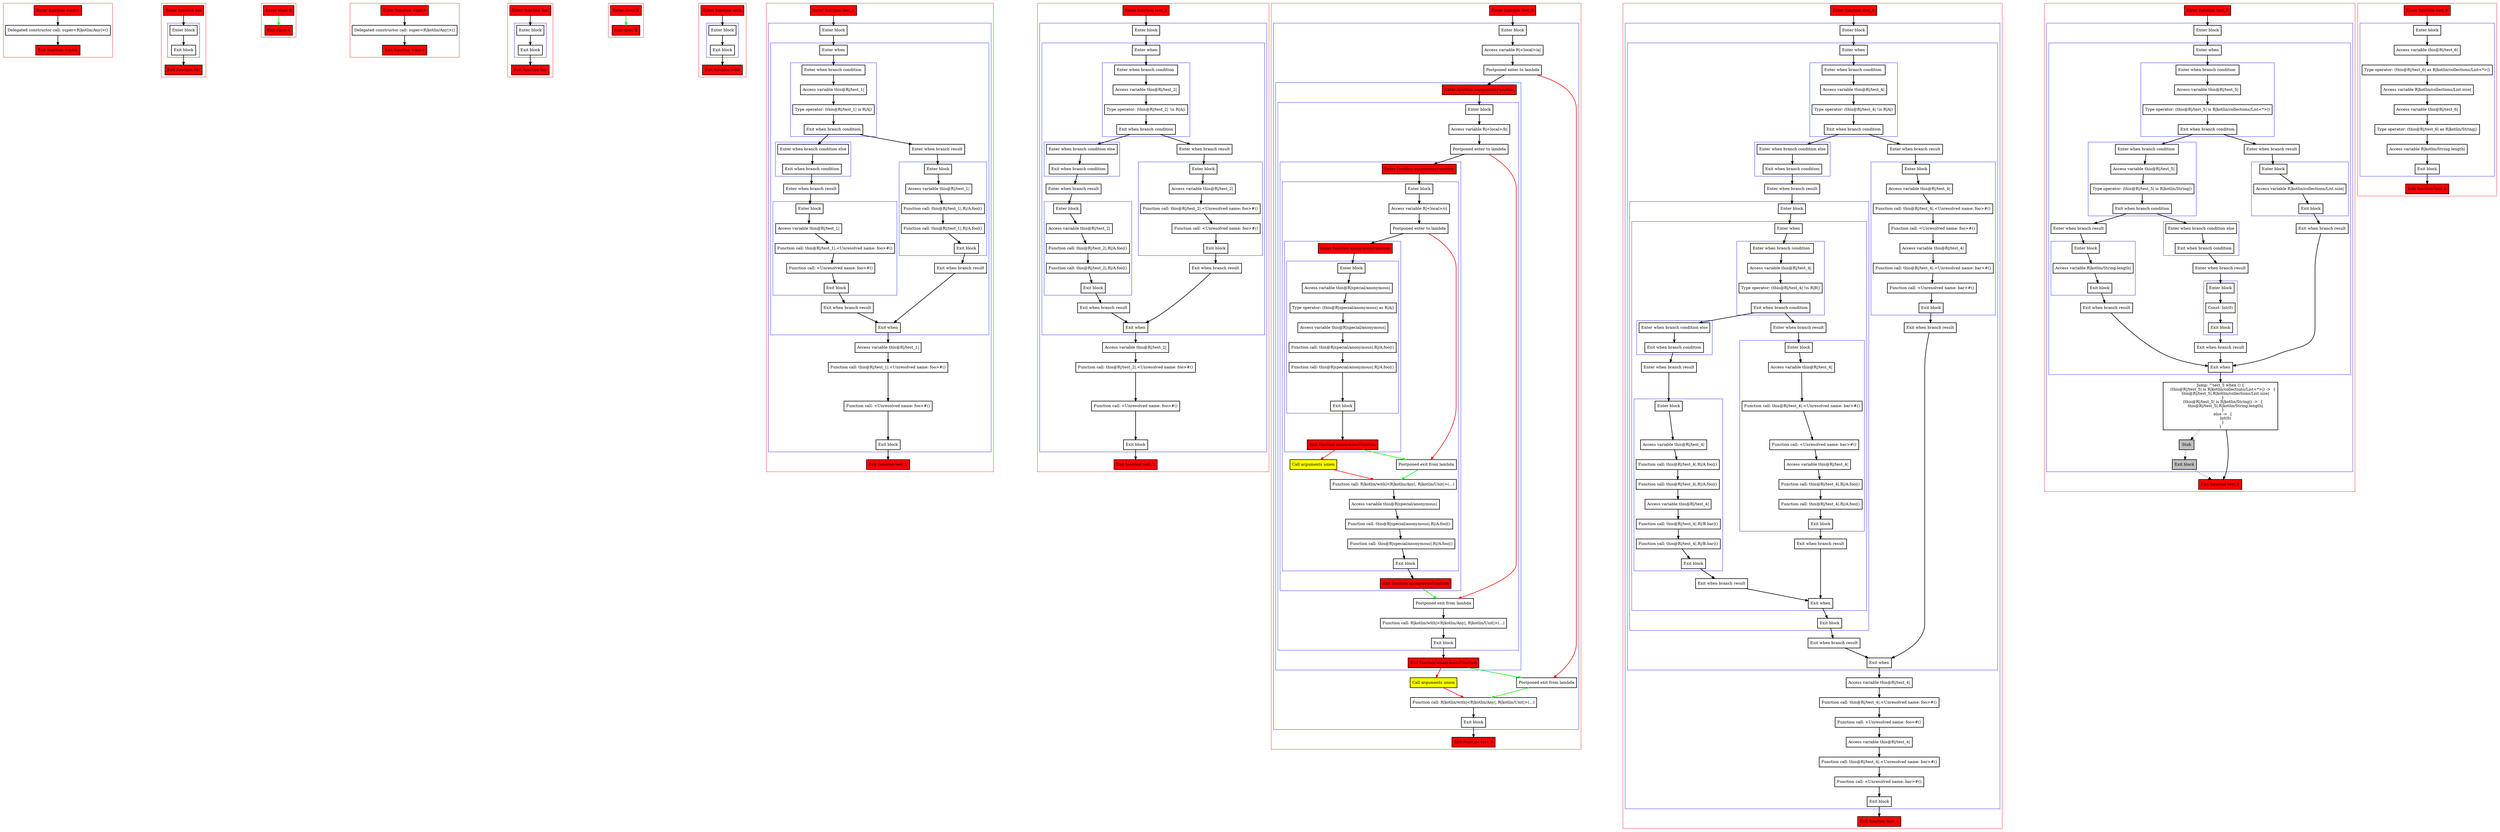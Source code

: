 digraph implicitReceivers_kt {
    graph [nodesep=3]
    node [shape=box penwidth=2]
    edge [penwidth=2]

    subgraph cluster_0 {
        color=red
        0 [label="Enter function <init>" style="filled" fillcolor=red];
        1 [label="Delegated constructor call: super<R|kotlin/Any|>()"];
        2 [label="Exit function <init>" style="filled" fillcolor=red];
    }
    0 -> {1};
    1 -> {2};

    subgraph cluster_1 {
        color=red
        3 [label="Enter function foo" style="filled" fillcolor=red];
        subgraph cluster_2 {
            color=blue
            4 [label="Enter block"];
            5 [label="Exit block"];
        }
        6 [label="Exit function foo" style="filled" fillcolor=red];
    }
    3 -> {4};
    4 -> {5};
    5 -> {6};

    subgraph cluster_3 {
        color=red
        7 [label="Enter class A" style="filled" fillcolor=red];
        8 [label="Exit class A" style="filled" fillcolor=red];
    }
    7 -> {8} [color=green];

    subgraph cluster_4 {
        color=red
        9 [label="Enter function <init>" style="filled" fillcolor=red];
        10 [label="Delegated constructor call: super<R|kotlin/Any|>()"];
        11 [label="Exit function <init>" style="filled" fillcolor=red];
    }
    9 -> {10};
    10 -> {11};

    subgraph cluster_5 {
        color=red
        12 [label="Enter function bar" style="filled" fillcolor=red];
        subgraph cluster_6 {
            color=blue
            13 [label="Enter block"];
            14 [label="Exit block"];
        }
        15 [label="Exit function bar" style="filled" fillcolor=red];
    }
    12 -> {13};
    13 -> {14};
    14 -> {15};

    subgraph cluster_7 {
        color=red
        16 [label="Enter class B" style="filled" fillcolor=red];
        17 [label="Exit class B" style="filled" fillcolor=red];
    }
    16 -> {17} [color=green];

    subgraph cluster_8 {
        color=red
        18 [label="Enter function with" style="filled" fillcolor=red];
        subgraph cluster_9 {
            color=blue
            19 [label="Enter block"];
            20 [label="Exit block"];
        }
        21 [label="Exit function with" style="filled" fillcolor=red];
    }
    18 -> {19};
    19 -> {20};
    20 -> {21};

    subgraph cluster_10 {
        color=red
        22 [label="Enter function test_1" style="filled" fillcolor=red];
        subgraph cluster_11 {
            color=blue
            23 [label="Enter block"];
            subgraph cluster_12 {
                color=blue
                24 [label="Enter when"];
                subgraph cluster_13 {
                    color=blue
                    25 [label="Enter when branch condition "];
                    26 [label="Access variable this@R|/test_1|"];
                    27 [label="Type operator: (this@R|/test_1| is R|A|)"];
                    28 [label="Exit when branch condition"];
                }
                subgraph cluster_14 {
                    color=blue
                    29 [label="Enter when branch condition else"];
                    30 [label="Exit when branch condition"];
                }
                31 [label="Enter when branch result"];
                subgraph cluster_15 {
                    color=blue
                    32 [label="Enter block"];
                    33 [label="Access variable this@R|/test_1|"];
                    34 [label="Function call: this@R|/test_1|.<Unresolved name: foo>#()"];
                    35 [label="Function call: <Unresolved name: foo>#()"];
                    36 [label="Exit block"];
                }
                37 [label="Exit when branch result"];
                38 [label="Enter when branch result"];
                subgraph cluster_16 {
                    color=blue
                    39 [label="Enter block"];
                    40 [label="Access variable this@R|/test_1|"];
                    41 [label="Function call: this@R|/test_1|.R|/A.foo|()"];
                    42 [label="Function call: this@R|/test_1|.R|/A.foo|()"];
                    43 [label="Exit block"];
                }
                44 [label="Exit when branch result"];
                45 [label="Exit when"];
            }
            46 [label="Access variable this@R|/test_1|"];
            47 [label="Function call: this@R|/test_1|.<Unresolved name: foo>#()"];
            48 [label="Function call: <Unresolved name: foo>#()"];
            49 [label="Exit block"];
        }
        50 [label="Exit function test_1" style="filled" fillcolor=red];
    }
    22 -> {23};
    23 -> {24};
    24 -> {25};
    25 -> {26};
    26 -> {27};
    27 -> {28};
    28 -> {38 29};
    29 -> {30};
    30 -> {31};
    31 -> {32};
    32 -> {33};
    33 -> {34};
    34 -> {35};
    35 -> {36};
    36 -> {37};
    37 -> {45};
    38 -> {39};
    39 -> {40};
    40 -> {41};
    41 -> {42};
    42 -> {43};
    43 -> {44};
    44 -> {45};
    45 -> {46};
    46 -> {47};
    47 -> {48};
    48 -> {49};
    49 -> {50};

    subgraph cluster_17 {
        color=red
        51 [label="Enter function test_2" style="filled" fillcolor=red];
        subgraph cluster_18 {
            color=blue
            52 [label="Enter block"];
            subgraph cluster_19 {
                color=blue
                53 [label="Enter when"];
                subgraph cluster_20 {
                    color=blue
                    54 [label="Enter when branch condition "];
                    55 [label="Access variable this@R|/test_2|"];
                    56 [label="Type operator: (this@R|/test_2| !is R|A|)"];
                    57 [label="Exit when branch condition"];
                }
                subgraph cluster_21 {
                    color=blue
                    58 [label="Enter when branch condition else"];
                    59 [label="Exit when branch condition"];
                }
                60 [label="Enter when branch result"];
                subgraph cluster_22 {
                    color=blue
                    61 [label="Enter block"];
                    62 [label="Access variable this@R|/test_2|"];
                    63 [label="Function call: this@R|/test_2|.R|/A.foo|()"];
                    64 [label="Function call: this@R|/test_2|.R|/A.foo|()"];
                    65 [label="Exit block"];
                }
                66 [label="Exit when branch result"];
                67 [label="Enter when branch result"];
                subgraph cluster_23 {
                    color=blue
                    68 [label="Enter block"];
                    69 [label="Access variable this@R|/test_2|"];
                    70 [label="Function call: this@R|/test_2|.<Unresolved name: foo>#()"];
                    71 [label="Function call: <Unresolved name: foo>#()"];
                    72 [label="Exit block"];
                }
                73 [label="Exit when branch result"];
                74 [label="Exit when"];
            }
            75 [label="Access variable this@R|/test_2|"];
            76 [label="Function call: this@R|/test_2|.<Unresolved name: foo>#()"];
            77 [label="Function call: <Unresolved name: foo>#()"];
            78 [label="Exit block"];
        }
        79 [label="Exit function test_2" style="filled" fillcolor=red];
    }
    51 -> {52};
    52 -> {53};
    53 -> {54};
    54 -> {55};
    55 -> {56};
    56 -> {57};
    57 -> {67 58};
    58 -> {59};
    59 -> {60};
    60 -> {61};
    61 -> {62};
    62 -> {63};
    63 -> {64};
    64 -> {65};
    65 -> {66};
    66 -> {74};
    67 -> {68};
    68 -> {69};
    69 -> {70};
    70 -> {71};
    71 -> {72};
    72 -> {73};
    73 -> {74};
    74 -> {75};
    75 -> {76};
    76 -> {77};
    77 -> {78};
    78 -> {79};

    subgraph cluster_24 {
        color=red
        80 [label="Enter function test_3" style="filled" fillcolor=red];
        subgraph cluster_25 {
            color=blue
            81 [label="Enter block"];
            82 [label="Access variable R|<local>/a|"];
            83 [label="Postponed enter to lambda"];
            subgraph cluster_26 {
                color=blue
                89 [label="Enter function anonymousFunction" style="filled" fillcolor=red];
                subgraph cluster_27 {
                    color=blue
                    90 [label="Enter block"];
                    91 [label="Access variable R|<local>/b|"];
                    92 [label="Postponed enter to lambda"];
                    subgraph cluster_28 {
                        color=blue
                        97 [label="Enter function anonymousFunction" style="filled" fillcolor=red];
                        subgraph cluster_29 {
                            color=blue
                            98 [label="Enter block"];
                            99 [label="Access variable R|<local>/c|"];
                            100 [label="Postponed enter to lambda"];
                            subgraph cluster_30 {
                                color=blue
                                109 [label="Enter function anonymousFunction" style="filled" fillcolor=red];
                                subgraph cluster_31 {
                                    color=blue
                                    110 [label="Enter block"];
                                    111 [label="Access variable this@R|special/anonymous|"];
                                    112 [label="Type operator: (this@R|special/anonymous| as R|A|)"];
                                    113 [label="Access variable this@R|special/anonymous|"];
                                    114 [label="Function call: this@R|special/anonymous|.R|/A.foo|()"];
                                    115 [label="Function call: this@R|special/anonymous|.R|/A.foo|()"];
                                    116 [label="Exit block"];
                                }
                                117 [label="Exit function anonymousFunction" style="filled" fillcolor=red];
                            }
                            101 [label="Call arguments union" style="filled" fillcolor=yellow];
                            102 [label="Postponed exit from lambda"];
                            103 [label="Function call: R|kotlin/with|<R|kotlin/Any|, R|kotlin/Unit|>(...)"];
                            104 [label="Access variable this@R|special/anonymous|"];
                            105 [label="Function call: this@R|special/anonymous|.R|/A.foo|()"];
                            106 [label="Function call: this@R|special/anonymous|.R|/A.foo|()"];
                            107 [label="Exit block"];
                        }
                        108 [label="Exit function anonymousFunction" style="filled" fillcolor=red];
                    }
                    93 [label="Postponed exit from lambda"];
                    94 [label="Function call: R|kotlin/with|<R|kotlin/Any|, R|kotlin/Unit|>(...)"];
                    95 [label="Exit block"];
                }
                96 [label="Exit function anonymousFunction" style="filled" fillcolor=red];
            }
            84 [label="Call arguments union" style="filled" fillcolor=yellow];
            85 [label="Postponed exit from lambda"];
            86 [label="Function call: R|kotlin/with|<R|kotlin/Any|, R|kotlin/Unit|>(...)"];
            87 [label="Exit block"];
        }
        88 [label="Exit function test_3" style="filled" fillcolor=red];
    }
    80 -> {81};
    81 -> {82};
    82 -> {83};
    83 -> {89};
    83 -> {85} [color=red];
    84 -> {86} [color=red];
    85 -> {86} [color=green];
    86 -> {87};
    87 -> {88};
    89 -> {90};
    90 -> {91};
    91 -> {92};
    92 -> {97};
    92 -> {93} [color=red];
    93 -> {94};
    94 -> {95};
    95 -> {96};
    96 -> {85} [color=green];
    96 -> {84} [color=red];
    97 -> {98};
    98 -> {99};
    99 -> {100};
    100 -> {109};
    100 -> {102} [color=red];
    101 -> {103} [color=red];
    102 -> {103} [color=green];
    103 -> {104};
    104 -> {105};
    105 -> {106};
    106 -> {107};
    107 -> {108};
    108 -> {93} [color=green];
    109 -> {110};
    110 -> {111};
    111 -> {112};
    112 -> {113};
    113 -> {114};
    114 -> {115};
    115 -> {116};
    116 -> {117};
    117 -> {102} [color=green];
    117 -> {101} [color=red];

    subgraph cluster_32 {
        color=red
        118 [label="Enter function test_4" style="filled" fillcolor=red];
        subgraph cluster_33 {
            color=blue
            119 [label="Enter block"];
            subgraph cluster_34 {
                color=blue
                120 [label="Enter when"];
                subgraph cluster_35 {
                    color=blue
                    121 [label="Enter when branch condition "];
                    122 [label="Access variable this@R|/test_4|"];
                    123 [label="Type operator: (this@R|/test_4| !is R|A|)"];
                    124 [label="Exit when branch condition"];
                }
                subgraph cluster_36 {
                    color=blue
                    125 [label="Enter when branch condition else"];
                    126 [label="Exit when branch condition"];
                }
                127 [label="Enter when branch result"];
                subgraph cluster_37 {
                    color=blue
                    128 [label="Enter block"];
                    subgraph cluster_38 {
                        color=blue
                        129 [label="Enter when"];
                        subgraph cluster_39 {
                            color=blue
                            130 [label="Enter when branch condition "];
                            131 [label="Access variable this@R|/test_4|"];
                            132 [label="Type operator: (this@R|/test_4| !is R|B|)"];
                            133 [label="Exit when branch condition"];
                        }
                        subgraph cluster_40 {
                            color=blue
                            134 [label="Enter when branch condition else"];
                            135 [label="Exit when branch condition"];
                        }
                        136 [label="Enter when branch result"];
                        subgraph cluster_41 {
                            color=blue
                            137 [label="Enter block"];
                            138 [label="Access variable this@R|/test_4|"];
                            139 [label="Function call: this@R|/test_4|.R|/A.foo|()"];
                            140 [label="Function call: this@R|/test_4|.R|/A.foo|()"];
                            141 [label="Access variable this@R|/test_4|"];
                            142 [label="Function call: this@R|/test_4|.R|/B.bar|()"];
                            143 [label="Function call: this@R|/test_4|.R|/B.bar|()"];
                            144 [label="Exit block"];
                        }
                        145 [label="Exit when branch result"];
                        146 [label="Enter when branch result"];
                        subgraph cluster_42 {
                            color=blue
                            147 [label="Enter block"];
                            148 [label="Access variable this@R|/test_4|"];
                            149 [label="Function call: this@R|/test_4|.<Unresolved name: bar>#()"];
                            150 [label="Function call: <Unresolved name: bar>#()"];
                            151 [label="Access variable this@R|/test_4|"];
                            152 [label="Function call: this@R|/test_4|.R|/A.foo|()"];
                            153 [label="Function call: this@R|/test_4|.R|/A.foo|()"];
                            154 [label="Exit block"];
                        }
                        155 [label="Exit when branch result"];
                        156 [label="Exit when"];
                    }
                    157 [label="Exit block"];
                }
                158 [label="Exit when branch result"];
                159 [label="Enter when branch result"];
                subgraph cluster_43 {
                    color=blue
                    160 [label="Enter block"];
                    161 [label="Access variable this@R|/test_4|"];
                    162 [label="Function call: this@R|/test_4|.<Unresolved name: foo>#()"];
                    163 [label="Function call: <Unresolved name: foo>#()"];
                    164 [label="Access variable this@R|/test_4|"];
                    165 [label="Function call: this@R|/test_4|.<Unresolved name: bar>#()"];
                    166 [label="Function call: <Unresolved name: bar>#()"];
                    167 [label="Exit block"];
                }
                168 [label="Exit when branch result"];
                169 [label="Exit when"];
            }
            170 [label="Access variable this@R|/test_4|"];
            171 [label="Function call: this@R|/test_4|.<Unresolved name: foo>#()"];
            172 [label="Function call: <Unresolved name: foo>#()"];
            173 [label="Access variable this@R|/test_4|"];
            174 [label="Function call: this@R|/test_4|.<Unresolved name: bar>#()"];
            175 [label="Function call: <Unresolved name: bar>#()"];
            176 [label="Exit block"];
        }
        177 [label="Exit function test_4" style="filled" fillcolor=red];
    }
    118 -> {119};
    119 -> {120};
    120 -> {121};
    121 -> {122};
    122 -> {123};
    123 -> {124};
    124 -> {159 125};
    125 -> {126};
    126 -> {127};
    127 -> {128};
    128 -> {129};
    129 -> {130};
    130 -> {131};
    131 -> {132};
    132 -> {133};
    133 -> {146 134};
    134 -> {135};
    135 -> {136};
    136 -> {137};
    137 -> {138};
    138 -> {139};
    139 -> {140};
    140 -> {141};
    141 -> {142};
    142 -> {143};
    143 -> {144};
    144 -> {145};
    145 -> {156};
    146 -> {147};
    147 -> {148};
    148 -> {149};
    149 -> {150};
    150 -> {151};
    151 -> {152};
    152 -> {153};
    153 -> {154};
    154 -> {155};
    155 -> {156};
    156 -> {157};
    157 -> {158};
    158 -> {169};
    159 -> {160};
    160 -> {161};
    161 -> {162};
    162 -> {163};
    163 -> {164};
    164 -> {165};
    165 -> {166};
    166 -> {167};
    167 -> {168};
    168 -> {169};
    169 -> {170};
    170 -> {171};
    171 -> {172};
    172 -> {173};
    173 -> {174};
    174 -> {175};
    175 -> {176};
    176 -> {177};

    subgraph cluster_44 {
        color=red
        178 [label="Enter function test_5" style="filled" fillcolor=red];
        subgraph cluster_45 {
            color=blue
            179 [label="Enter block"];
            subgraph cluster_46 {
                color=blue
                180 [label="Enter when"];
                subgraph cluster_47 {
                    color=blue
                    181 [label="Enter when branch condition "];
                    182 [label="Access variable this@R|/test_5|"];
                    183 [label="Type operator: (this@R|/test_5| is R|kotlin/collections/List<*>|)"];
                    184 [label="Exit when branch condition"];
                }
                subgraph cluster_48 {
                    color=blue
                    185 [label="Enter when branch condition "];
                    186 [label="Access variable this@R|/test_5|"];
                    187 [label="Type operator: (this@R|/test_5| is R|kotlin/String|)"];
                    188 [label="Exit when branch condition"];
                }
                subgraph cluster_49 {
                    color=blue
                    189 [label="Enter when branch condition else"];
                    190 [label="Exit when branch condition"];
                }
                191 [label="Enter when branch result"];
                subgraph cluster_50 {
                    color=blue
                    192 [label="Enter block"];
                    193 [label="Const: Int(0)"];
                    194 [label="Exit block"];
                }
                195 [label="Exit when branch result"];
                196 [label="Enter when branch result"];
                subgraph cluster_51 {
                    color=blue
                    197 [label="Enter block"];
                    198 [label="Access variable R|kotlin/String.length|"];
                    199 [label="Exit block"];
                }
                200 [label="Exit when branch result"];
                201 [label="Enter when branch result"];
                subgraph cluster_52 {
                    color=blue
                    202 [label="Enter block"];
                    203 [label="Access variable R|kotlin/collections/List.size|"];
                    204 [label="Exit block"];
                }
                205 [label="Exit when branch result"];
                206 [label="Exit when"];
            }
            207 [label="Jump: ^test_5 when () {
    (this@R|/test_5| is R|kotlin/collections/List<*>|) ->  {
        this@R|/test_5|.R|kotlin/collections/List.size|
    }
    (this@R|/test_5| is R|kotlin/String|) ->  {
        this@R|/test_5|.R|kotlin/String.length|
    }
    else ->  {
        Int(0)
    }
}
"];
            208 [label="Stub" style="filled" fillcolor=gray];
            209 [label="Exit block" style="filled" fillcolor=gray];
        }
        210 [label="Exit function test_5" style="filled" fillcolor=red];
    }
    178 -> {179};
    179 -> {180};
    180 -> {181};
    181 -> {182};
    182 -> {183};
    183 -> {184};
    184 -> {201 185};
    185 -> {186};
    186 -> {187};
    187 -> {188};
    188 -> {196 189};
    189 -> {190};
    190 -> {191};
    191 -> {192};
    192 -> {193};
    193 -> {194};
    194 -> {195};
    195 -> {206};
    196 -> {197};
    197 -> {198};
    198 -> {199};
    199 -> {200};
    200 -> {206};
    201 -> {202};
    202 -> {203};
    203 -> {204};
    204 -> {205};
    205 -> {206};
    206 -> {207};
    207 -> {210};
    207 -> {208} [style=dotted];
    208 -> {209} [style=dotted];
    209 -> {210} [style=dotted];

    subgraph cluster_53 {
        color=red
        211 [label="Enter function test_6" style="filled" fillcolor=red];
        subgraph cluster_54 {
            color=blue
            212 [label="Enter block"];
            213 [label="Access variable this@R|/test_6|"];
            214 [label="Type operator: (this@R|/test_6| as R|kotlin/collections/List<*>|)"];
            215 [label="Access variable R|kotlin/collections/List.size|"];
            216 [label="Access variable this@R|/test_6|"];
            217 [label="Type operator: (this@R|/test_6| as R|kotlin/String|)"];
            218 [label="Access variable R|kotlin/String.length|"];
            219 [label="Exit block"];
        }
        220 [label="Exit function test_6" style="filled" fillcolor=red];
    }
    211 -> {212};
    212 -> {213};
    213 -> {214};
    214 -> {215};
    215 -> {216};
    216 -> {217};
    217 -> {218};
    218 -> {219};
    219 -> {220};

}
